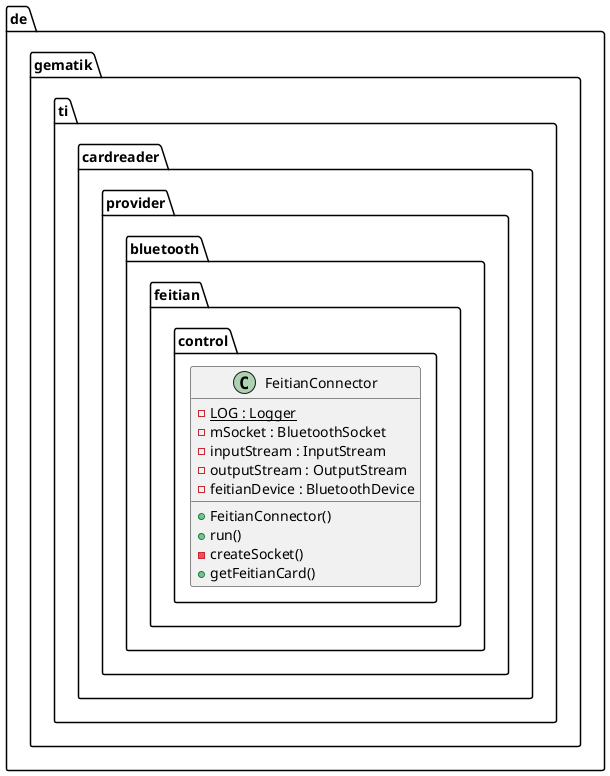 @startuml

package de.gematik.ti.cardreader.provider.bluetooth.feitian.control {
      class FeitianConnector {
          {static} - LOG : Logger
          - mSocket : BluetoothSocket
          - inputStream : InputStream
          - outputStream : OutputStream
          - feitianDevice : BluetoothDevice
          + FeitianConnector()
          + run()
          - createSocket()
          + getFeitianCard()
      }
    }

@enduml
